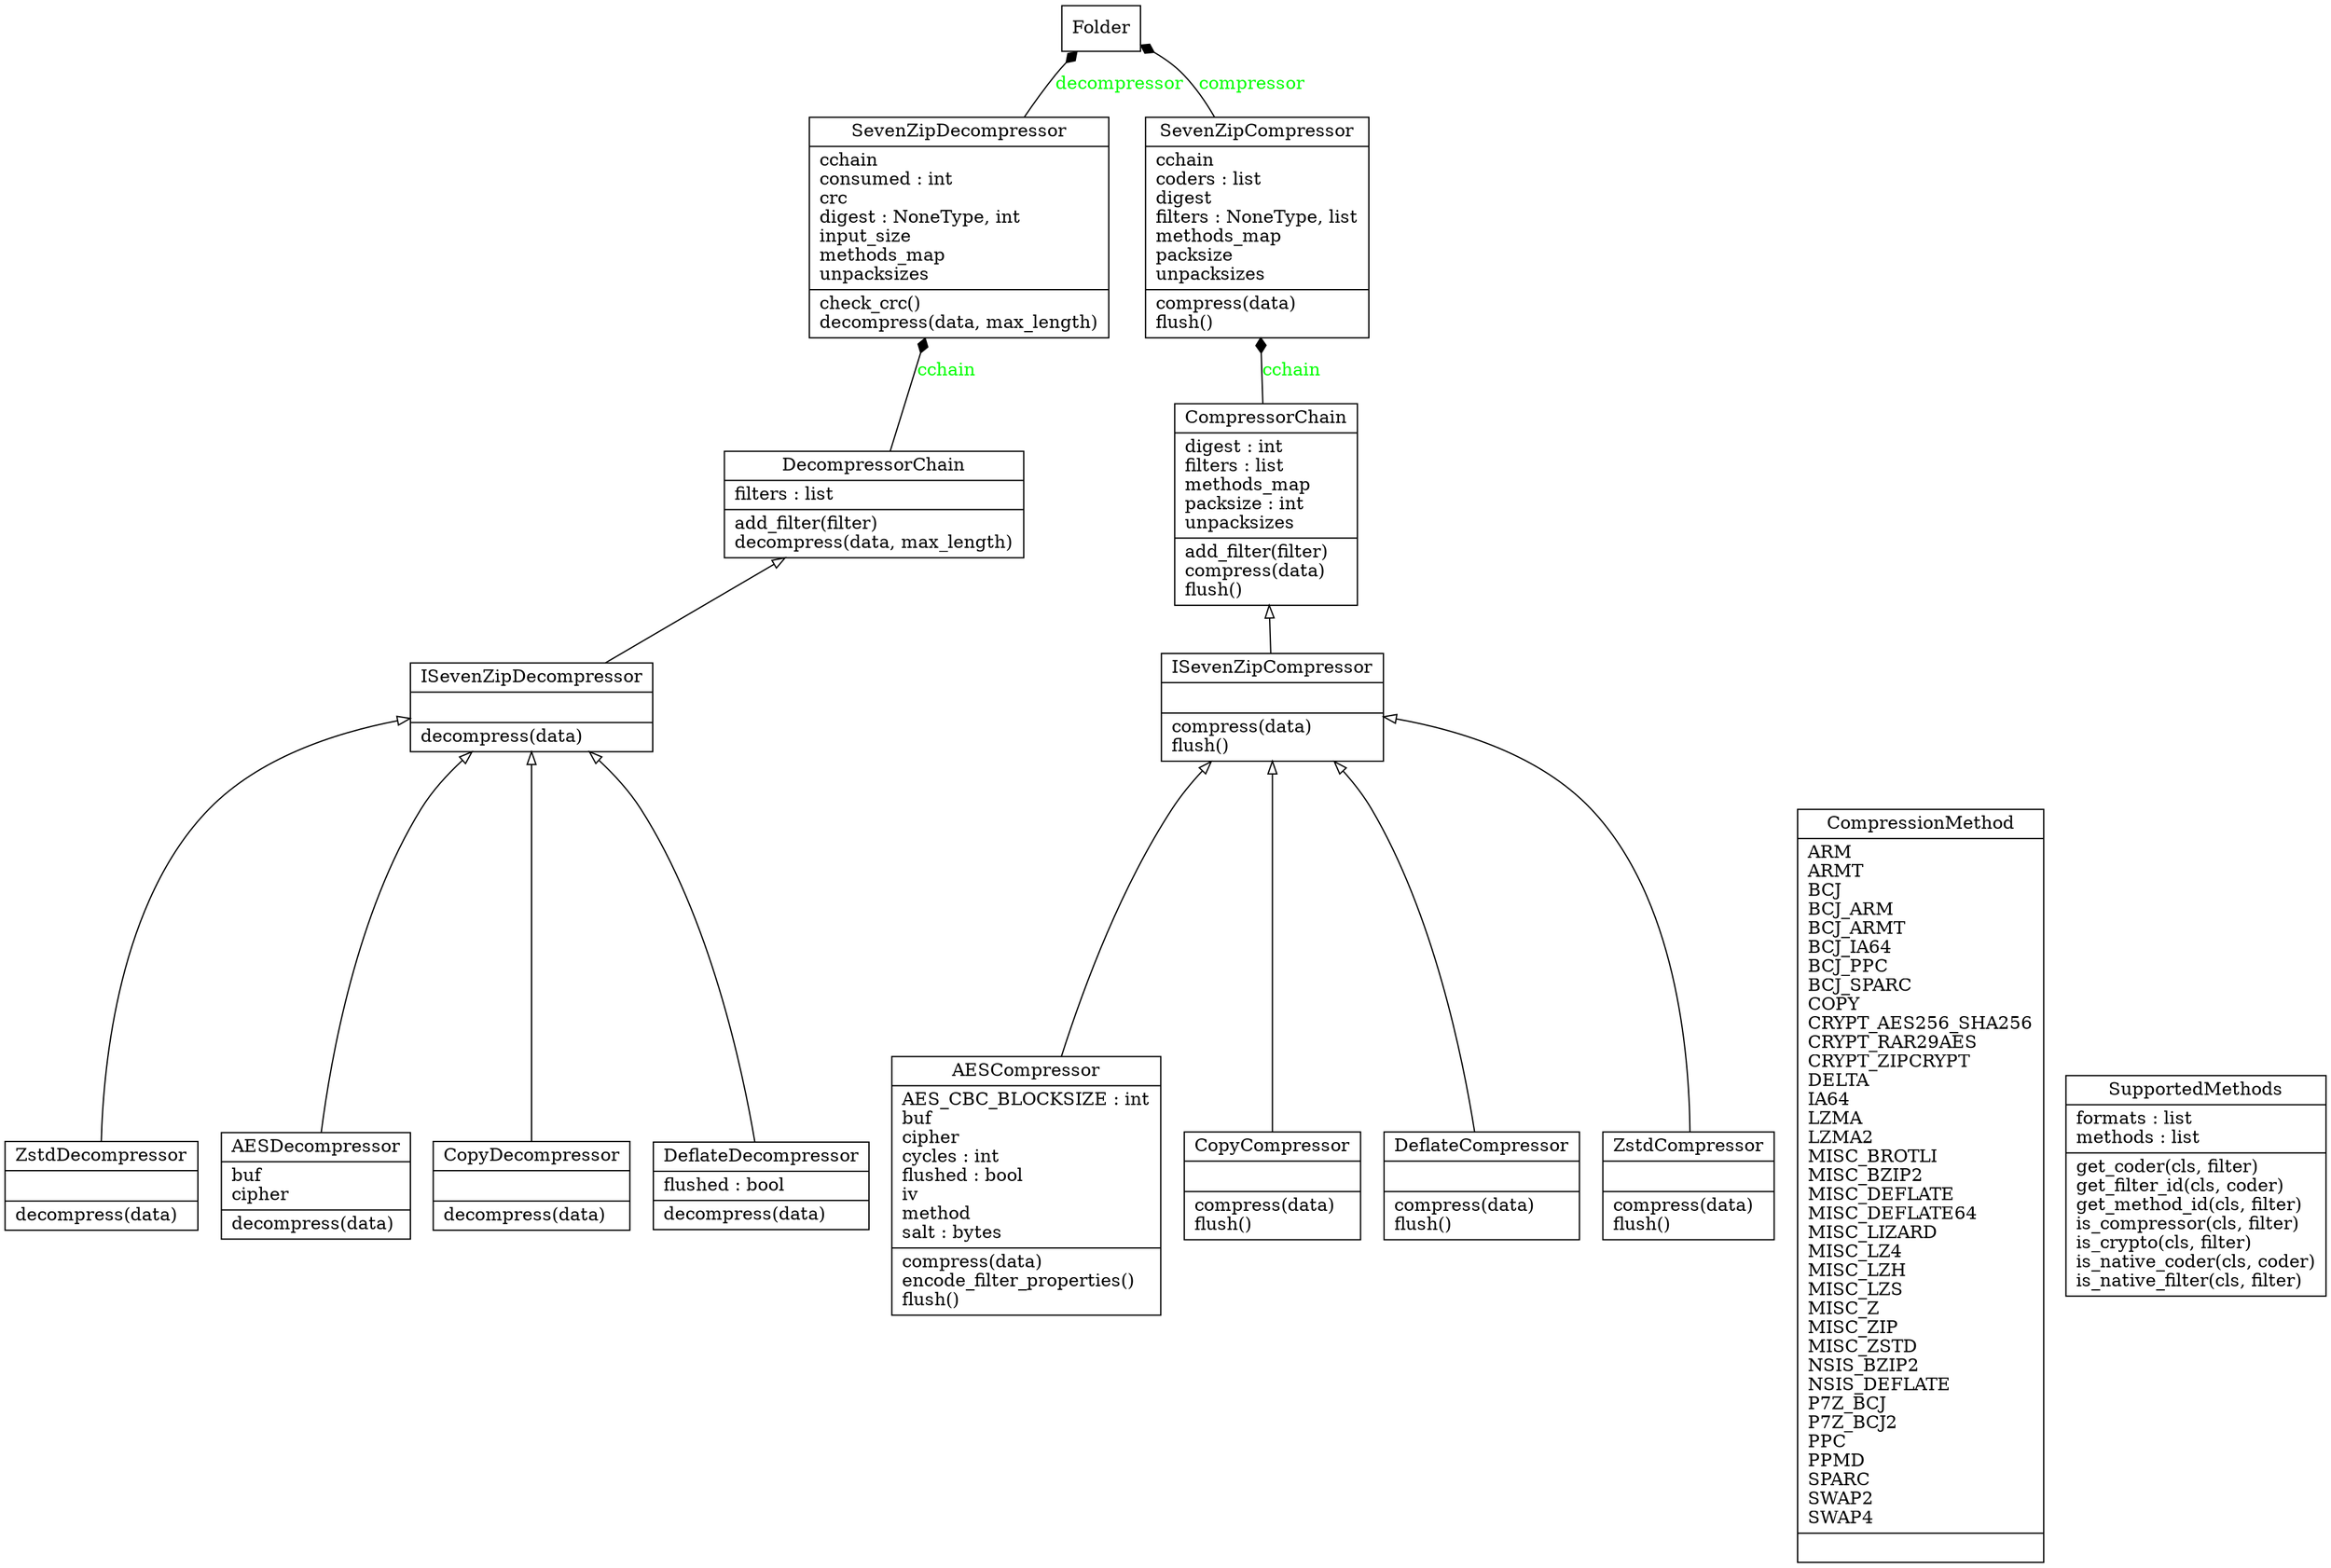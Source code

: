 digraph "compressor_classes" {
charset="utf-8"
rankdir=BT
"0" [label="{AESCompressor|AES_CBC_BLOCKSIZE : int\lbuf\lcipher\lcycles : int\lflushed : bool\liv\lmethod\lsalt : bytes\l|compress(data)\lencode_filter_properties()\lflush()\l}", shape="record"];
"1" [label="{AESDecompressor|buf\lcipher\l|decompress(data)\l}", shape="record"];
"19" [label="{CompressionMethod|ARM\lARMT\lBCJ\lBCJ_ARM\lBCJ_ARMT\lBCJ_IA64\lBCJ_PPC\lBCJ_SPARC\lCOPY\lCRYPT_AES256_SHA256\lCRYPT_RAR29AES\lCRYPT_ZIPCRYPT\lDELTA\lIA64\lLZMA\lLZMA2\lMISC_BROTLI\lMISC_BZIP2\lMISC_DEFLATE\lMISC_DEFLATE64\lMISC_LIZARD\lMISC_LZ4\lMISC_LZH\lMISC_LZS\lMISC_Z\lMISC_ZIP\lMISC_ZSTD\lNSIS_BZIP2\lNSIS_DEFLATE\lP7Z_BCJ\lP7Z_BCJ2\lPPC\lPPMD\lSPARC\lSWAP2\lSWAP4\l|}", shape="record"];
"20" [label="{CompressorChain|digest : int\lfilters : list\lmethods_map\lpacksize : int\lunpacksizes\l|add_filter(filter)\lcompress(data)\lflush()\l}", shape="record"];
"22" [label="{CopyCompressor|\l|compress(data)\lflush()\l}", shape="record"];
"23" [label="{CopyDecompressor|\l|decompress(data)\l}", shape="record"];
"26" [label="{DecompressorChain|filters : list\l|add_filter(filter)\ldecompress(data, max_length)\l}", shape="record"];
"27" [label="{DeflateCompressor|\l|compress(data)\lflush()\l}", shape="record"];
"28" [label="{DeflateDecompressor|flushed : bool\l|decompress(data)\l}", shape="record"];
"33" [label="{Folder}", shape="record"];
"37" [label="{ISevenZipCompressor|\l|compress(data)\lflush()\l}", shape="record"];
"38" [label="{ISevenZipDecompressor|\l|decompress(data)\l}", shape="record"];
"53" [label="{SevenZipCompressor|cchain\lcoders : list\ldigest\lfilters : NoneType, list\lmethods_map\lpacksize\lunpacksizes\l|compress(data)\lflush()\l}", shape="record"];
"54" [label="{SevenZipDecompressor|cchain\lconsumed : int\lcrc\ldigest : NoneType, int\linput_size\lmethods_map\lunpacksizes\l|check_crc()\ldecompress(data, max_length)\l}", shape="record"];
"59" [label="{SupportedMethods|formats : list\lmethods : list\l|get_coder(cls, filter)\lget_filter_id(cls, coder)\lget_method_id(cls, filter)\lis_compressor(cls, filter)\lis_crypto(cls, filter)\lis_native_coder(cls, coder)\lis_native_filter(cls, filter)\l}", shape="record"];
"67" [label="{ZstdCompressor|\l|compress(data)\lflush()\l}", shape="record"];
"69" [label="{ZstdDecompressor|\l|decompress(data)\l}", shape="record"];
"0" -> "37" [arrowhead="empty", arrowtail="none"];
"1" -> "38" [arrowhead="empty", arrowtail="none"];
"22" -> "37" [arrowhead="empty", arrowtail="none"];
"23" -> "38" [arrowhead="empty", arrowtail="none"];
"27" -> "37" [arrowhead="empty", arrowtail="none"];
"28" -> "38" [arrowhead="empty", arrowtail="none"];
"37" -> "20" [arrowhead="empty", arrowtail="none"];
"38" -> "26" [arrowhead="empty", arrowtail="none"];
"67" -> "37" [arrowhead="empty", arrowtail="none"];
"69" -> "38" [arrowhead="empty", arrowtail="none"];
"20" -> "53" [arrowhead="diamond", arrowtail="none", fontcolor="green", label="cchain", style="solid"];
"26" -> "54" [arrowhead="diamond", arrowtail="none", fontcolor="green", label="cchain", style="solid"];
"53" -> "33" [arrowhead="diamond", arrowtail="none", fontcolor="green", label="compressor", style="solid"];
"54" -> "33" [arrowhead="diamond", arrowtail="none", fontcolor="green", label="decompressor", style="solid"];
}
